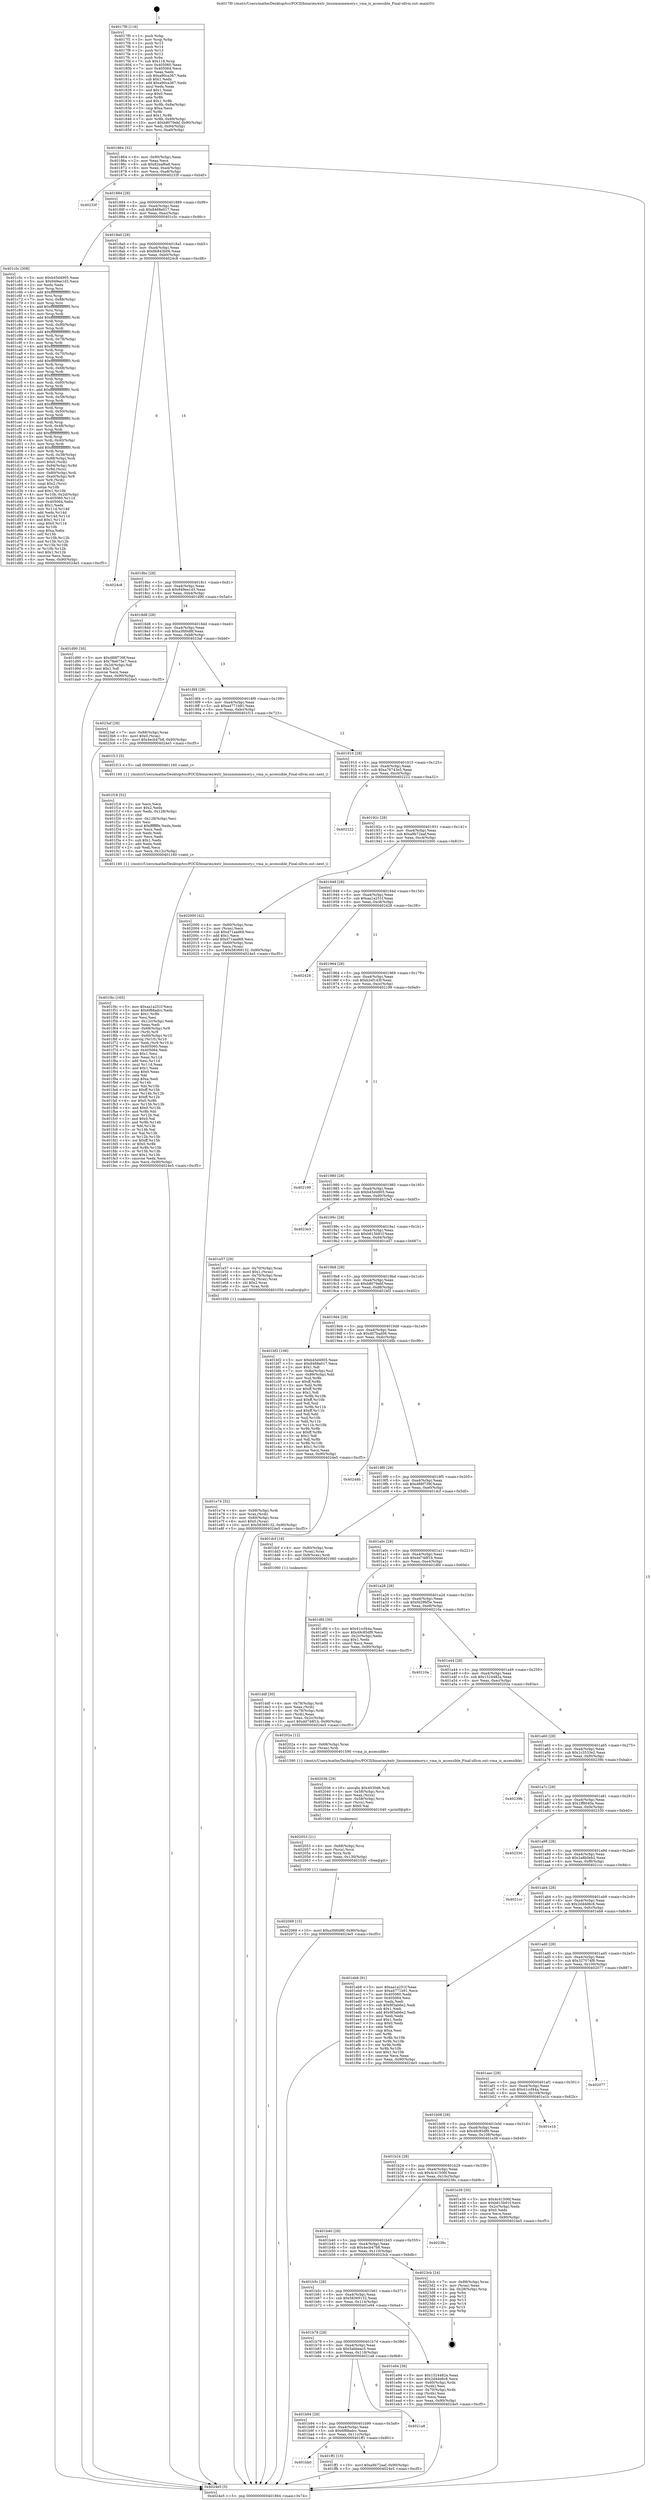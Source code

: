 digraph "0x4017f0" {
  label = "0x4017f0 (/mnt/c/Users/mathe/Desktop/tcc/POCII/binaries/extr_linuxmmmemory.c_vma_is_accessible_Final-ollvm.out::main(0))"
  labelloc = "t"
  node[shape=record]

  Entry [label="",width=0.3,height=0.3,shape=circle,fillcolor=black,style=filled]
  "0x401864" [label="{
     0x401864 [32]\l
     | [instrs]\l
     &nbsp;&nbsp;0x401864 \<+6\>: mov -0x90(%rbp),%eax\l
     &nbsp;&nbsp;0x40186a \<+2\>: mov %eax,%ecx\l
     &nbsp;&nbsp;0x40186c \<+6\>: sub $0x82eaf6a8,%ecx\l
     &nbsp;&nbsp;0x401872 \<+6\>: mov %eax,-0xa4(%rbp)\l
     &nbsp;&nbsp;0x401878 \<+6\>: mov %ecx,-0xa8(%rbp)\l
     &nbsp;&nbsp;0x40187e \<+6\>: je 000000000040233f \<main+0xb4f\>\l
  }"]
  "0x40233f" [label="{
     0x40233f\l
  }", style=dashed]
  "0x401884" [label="{
     0x401884 [28]\l
     | [instrs]\l
     &nbsp;&nbsp;0x401884 \<+5\>: jmp 0000000000401889 \<main+0x99\>\l
     &nbsp;&nbsp;0x401889 \<+6\>: mov -0xa4(%rbp),%eax\l
     &nbsp;&nbsp;0x40188f \<+5\>: sub $0x8468e017,%eax\l
     &nbsp;&nbsp;0x401894 \<+6\>: mov %eax,-0xac(%rbp)\l
     &nbsp;&nbsp;0x40189a \<+6\>: je 0000000000401c5c \<main+0x46c\>\l
  }"]
  Exit [label="",width=0.3,height=0.3,shape=circle,fillcolor=black,style=filled,peripheries=2]
  "0x401c5c" [label="{
     0x401c5c [308]\l
     | [instrs]\l
     &nbsp;&nbsp;0x401c5c \<+5\>: mov $0xb45d4905,%eax\l
     &nbsp;&nbsp;0x401c61 \<+5\>: mov $0x949ee1d3,%ecx\l
     &nbsp;&nbsp;0x401c66 \<+2\>: xor %edx,%edx\l
     &nbsp;&nbsp;0x401c68 \<+3\>: mov %rsp,%rsi\l
     &nbsp;&nbsp;0x401c6b \<+4\>: add $0xfffffffffffffff0,%rsi\l
     &nbsp;&nbsp;0x401c6f \<+3\>: mov %rsi,%rsp\l
     &nbsp;&nbsp;0x401c72 \<+7\>: mov %rsi,-0x88(%rbp)\l
     &nbsp;&nbsp;0x401c79 \<+3\>: mov %rsp,%rsi\l
     &nbsp;&nbsp;0x401c7c \<+4\>: add $0xfffffffffffffff0,%rsi\l
     &nbsp;&nbsp;0x401c80 \<+3\>: mov %rsi,%rsp\l
     &nbsp;&nbsp;0x401c83 \<+3\>: mov %rsp,%rdi\l
     &nbsp;&nbsp;0x401c86 \<+4\>: add $0xfffffffffffffff0,%rdi\l
     &nbsp;&nbsp;0x401c8a \<+3\>: mov %rdi,%rsp\l
     &nbsp;&nbsp;0x401c8d \<+4\>: mov %rdi,-0x80(%rbp)\l
     &nbsp;&nbsp;0x401c91 \<+3\>: mov %rsp,%rdi\l
     &nbsp;&nbsp;0x401c94 \<+4\>: add $0xfffffffffffffff0,%rdi\l
     &nbsp;&nbsp;0x401c98 \<+3\>: mov %rdi,%rsp\l
     &nbsp;&nbsp;0x401c9b \<+4\>: mov %rdi,-0x78(%rbp)\l
     &nbsp;&nbsp;0x401c9f \<+3\>: mov %rsp,%rdi\l
     &nbsp;&nbsp;0x401ca2 \<+4\>: add $0xfffffffffffffff0,%rdi\l
     &nbsp;&nbsp;0x401ca6 \<+3\>: mov %rdi,%rsp\l
     &nbsp;&nbsp;0x401ca9 \<+4\>: mov %rdi,-0x70(%rbp)\l
     &nbsp;&nbsp;0x401cad \<+3\>: mov %rsp,%rdi\l
     &nbsp;&nbsp;0x401cb0 \<+4\>: add $0xfffffffffffffff0,%rdi\l
     &nbsp;&nbsp;0x401cb4 \<+3\>: mov %rdi,%rsp\l
     &nbsp;&nbsp;0x401cb7 \<+4\>: mov %rdi,-0x68(%rbp)\l
     &nbsp;&nbsp;0x401cbb \<+3\>: mov %rsp,%rdi\l
     &nbsp;&nbsp;0x401cbe \<+4\>: add $0xfffffffffffffff0,%rdi\l
     &nbsp;&nbsp;0x401cc2 \<+3\>: mov %rdi,%rsp\l
     &nbsp;&nbsp;0x401cc5 \<+4\>: mov %rdi,-0x60(%rbp)\l
     &nbsp;&nbsp;0x401cc9 \<+3\>: mov %rsp,%rdi\l
     &nbsp;&nbsp;0x401ccc \<+4\>: add $0xfffffffffffffff0,%rdi\l
     &nbsp;&nbsp;0x401cd0 \<+3\>: mov %rdi,%rsp\l
     &nbsp;&nbsp;0x401cd3 \<+4\>: mov %rdi,-0x58(%rbp)\l
     &nbsp;&nbsp;0x401cd7 \<+3\>: mov %rsp,%rdi\l
     &nbsp;&nbsp;0x401cda \<+4\>: add $0xfffffffffffffff0,%rdi\l
     &nbsp;&nbsp;0x401cde \<+3\>: mov %rdi,%rsp\l
     &nbsp;&nbsp;0x401ce1 \<+4\>: mov %rdi,-0x50(%rbp)\l
     &nbsp;&nbsp;0x401ce5 \<+3\>: mov %rsp,%rdi\l
     &nbsp;&nbsp;0x401ce8 \<+4\>: add $0xfffffffffffffff0,%rdi\l
     &nbsp;&nbsp;0x401cec \<+3\>: mov %rdi,%rsp\l
     &nbsp;&nbsp;0x401cef \<+4\>: mov %rdi,-0x48(%rbp)\l
     &nbsp;&nbsp;0x401cf3 \<+3\>: mov %rsp,%rdi\l
     &nbsp;&nbsp;0x401cf6 \<+4\>: add $0xfffffffffffffff0,%rdi\l
     &nbsp;&nbsp;0x401cfa \<+3\>: mov %rdi,%rsp\l
     &nbsp;&nbsp;0x401cfd \<+4\>: mov %rdi,-0x40(%rbp)\l
     &nbsp;&nbsp;0x401d01 \<+3\>: mov %rsp,%rdi\l
     &nbsp;&nbsp;0x401d04 \<+4\>: add $0xfffffffffffffff0,%rdi\l
     &nbsp;&nbsp;0x401d08 \<+3\>: mov %rdi,%rsp\l
     &nbsp;&nbsp;0x401d0b \<+4\>: mov %rdi,-0x38(%rbp)\l
     &nbsp;&nbsp;0x401d0f \<+7\>: mov -0x88(%rbp),%rdi\l
     &nbsp;&nbsp;0x401d16 \<+6\>: movl $0x0,(%rdi)\l
     &nbsp;&nbsp;0x401d1c \<+7\>: mov -0x94(%rbp),%r8d\l
     &nbsp;&nbsp;0x401d23 \<+3\>: mov %r8d,(%rsi)\l
     &nbsp;&nbsp;0x401d26 \<+4\>: mov -0x80(%rbp),%rdi\l
     &nbsp;&nbsp;0x401d2a \<+7\>: mov -0xa0(%rbp),%r9\l
     &nbsp;&nbsp;0x401d31 \<+3\>: mov %r9,(%rdi)\l
     &nbsp;&nbsp;0x401d34 \<+3\>: cmpl $0x2,(%rsi)\l
     &nbsp;&nbsp;0x401d37 \<+4\>: setne %r10b\l
     &nbsp;&nbsp;0x401d3b \<+4\>: and $0x1,%r10b\l
     &nbsp;&nbsp;0x401d3f \<+4\>: mov %r10b,-0x2d(%rbp)\l
     &nbsp;&nbsp;0x401d43 \<+8\>: mov 0x405060,%r11d\l
     &nbsp;&nbsp;0x401d4b \<+7\>: mov 0x405064,%ebx\l
     &nbsp;&nbsp;0x401d52 \<+3\>: sub $0x1,%edx\l
     &nbsp;&nbsp;0x401d55 \<+3\>: mov %r11d,%r14d\l
     &nbsp;&nbsp;0x401d58 \<+3\>: add %edx,%r14d\l
     &nbsp;&nbsp;0x401d5b \<+4\>: imul %r14d,%r11d\l
     &nbsp;&nbsp;0x401d5f \<+4\>: and $0x1,%r11d\l
     &nbsp;&nbsp;0x401d63 \<+4\>: cmp $0x0,%r11d\l
     &nbsp;&nbsp;0x401d67 \<+4\>: sete %r10b\l
     &nbsp;&nbsp;0x401d6b \<+3\>: cmp $0xa,%ebx\l
     &nbsp;&nbsp;0x401d6e \<+4\>: setl %r15b\l
     &nbsp;&nbsp;0x401d72 \<+3\>: mov %r10b,%r12b\l
     &nbsp;&nbsp;0x401d75 \<+3\>: and %r15b,%r12b\l
     &nbsp;&nbsp;0x401d78 \<+3\>: xor %r15b,%r10b\l
     &nbsp;&nbsp;0x401d7b \<+3\>: or %r10b,%r12b\l
     &nbsp;&nbsp;0x401d7e \<+4\>: test $0x1,%r12b\l
     &nbsp;&nbsp;0x401d82 \<+3\>: cmovne %ecx,%eax\l
     &nbsp;&nbsp;0x401d85 \<+6\>: mov %eax,-0x90(%rbp)\l
     &nbsp;&nbsp;0x401d8b \<+5\>: jmp 00000000004024e5 \<main+0xcf5\>\l
  }"]
  "0x4018a0" [label="{
     0x4018a0 [28]\l
     | [instrs]\l
     &nbsp;&nbsp;0x4018a0 \<+5\>: jmp 00000000004018a5 \<main+0xb5\>\l
     &nbsp;&nbsp;0x4018a5 \<+6\>: mov -0xa4(%rbp),%eax\l
     &nbsp;&nbsp;0x4018ab \<+5\>: sub $0x8b843b06,%eax\l
     &nbsp;&nbsp;0x4018b0 \<+6\>: mov %eax,-0xb0(%rbp)\l
     &nbsp;&nbsp;0x4018b6 \<+6\>: je 00000000004024c8 \<main+0xcd8\>\l
  }"]
  "0x402068" [label="{
     0x402068 [15]\l
     | [instrs]\l
     &nbsp;&nbsp;0x402068 \<+10\>: movl $0xa3fd0d8f,-0x90(%rbp)\l
     &nbsp;&nbsp;0x402072 \<+5\>: jmp 00000000004024e5 \<main+0xcf5\>\l
  }"]
  "0x4024c8" [label="{
     0x4024c8\l
  }", style=dashed]
  "0x4018bc" [label="{
     0x4018bc [28]\l
     | [instrs]\l
     &nbsp;&nbsp;0x4018bc \<+5\>: jmp 00000000004018c1 \<main+0xd1\>\l
     &nbsp;&nbsp;0x4018c1 \<+6\>: mov -0xa4(%rbp),%eax\l
     &nbsp;&nbsp;0x4018c7 \<+5\>: sub $0x949ee1d3,%eax\l
     &nbsp;&nbsp;0x4018cc \<+6\>: mov %eax,-0xb4(%rbp)\l
     &nbsp;&nbsp;0x4018d2 \<+6\>: je 0000000000401d90 \<main+0x5a0\>\l
  }"]
  "0x402053" [label="{
     0x402053 [21]\l
     | [instrs]\l
     &nbsp;&nbsp;0x402053 \<+4\>: mov -0x68(%rbp),%rcx\l
     &nbsp;&nbsp;0x402057 \<+3\>: mov (%rcx),%rcx\l
     &nbsp;&nbsp;0x40205a \<+3\>: mov %rcx,%rdi\l
     &nbsp;&nbsp;0x40205d \<+6\>: mov %eax,-0x130(%rbp)\l
     &nbsp;&nbsp;0x402063 \<+5\>: call 0000000000401030 \<free@plt\>\l
     | [calls]\l
     &nbsp;&nbsp;0x401030 \{1\} (unknown)\l
  }"]
  "0x401d90" [label="{
     0x401d90 [30]\l
     | [instrs]\l
     &nbsp;&nbsp;0x401d90 \<+5\>: mov $0xd88f739f,%eax\l
     &nbsp;&nbsp;0x401d95 \<+5\>: mov $0x78e675e7,%ecx\l
     &nbsp;&nbsp;0x401d9a \<+3\>: mov -0x2d(%rbp),%dl\l
     &nbsp;&nbsp;0x401d9d \<+3\>: test $0x1,%dl\l
     &nbsp;&nbsp;0x401da0 \<+3\>: cmovne %ecx,%eax\l
     &nbsp;&nbsp;0x401da3 \<+6\>: mov %eax,-0x90(%rbp)\l
     &nbsp;&nbsp;0x401da9 \<+5\>: jmp 00000000004024e5 \<main+0xcf5\>\l
  }"]
  "0x4018d8" [label="{
     0x4018d8 [28]\l
     | [instrs]\l
     &nbsp;&nbsp;0x4018d8 \<+5\>: jmp 00000000004018dd \<main+0xed\>\l
     &nbsp;&nbsp;0x4018dd \<+6\>: mov -0xa4(%rbp),%eax\l
     &nbsp;&nbsp;0x4018e3 \<+5\>: sub $0xa3fd0d8f,%eax\l
     &nbsp;&nbsp;0x4018e8 \<+6\>: mov %eax,-0xb8(%rbp)\l
     &nbsp;&nbsp;0x4018ee \<+6\>: je 00000000004023af \<main+0xbbf\>\l
  }"]
  "0x402036" [label="{
     0x402036 [29]\l
     | [instrs]\l
     &nbsp;&nbsp;0x402036 \<+10\>: movabs $0x4030d6,%rdi\l
     &nbsp;&nbsp;0x402040 \<+4\>: mov -0x58(%rbp),%rcx\l
     &nbsp;&nbsp;0x402044 \<+2\>: mov %eax,(%rcx)\l
     &nbsp;&nbsp;0x402046 \<+4\>: mov -0x58(%rbp),%rcx\l
     &nbsp;&nbsp;0x40204a \<+2\>: mov (%rcx),%esi\l
     &nbsp;&nbsp;0x40204c \<+2\>: mov $0x0,%al\l
     &nbsp;&nbsp;0x40204e \<+5\>: call 0000000000401040 \<printf@plt\>\l
     | [calls]\l
     &nbsp;&nbsp;0x401040 \{1\} (unknown)\l
  }"]
  "0x4023af" [label="{
     0x4023af [28]\l
     | [instrs]\l
     &nbsp;&nbsp;0x4023af \<+7\>: mov -0x88(%rbp),%rax\l
     &nbsp;&nbsp;0x4023b6 \<+6\>: movl $0x0,(%rax)\l
     &nbsp;&nbsp;0x4023bc \<+10\>: movl $0x4ecb47b8,-0x90(%rbp)\l
     &nbsp;&nbsp;0x4023c6 \<+5\>: jmp 00000000004024e5 \<main+0xcf5\>\l
  }"]
  "0x4018f4" [label="{
     0x4018f4 [28]\l
     | [instrs]\l
     &nbsp;&nbsp;0x4018f4 \<+5\>: jmp 00000000004018f9 \<main+0x109\>\l
     &nbsp;&nbsp;0x4018f9 \<+6\>: mov -0xa4(%rbp),%eax\l
     &nbsp;&nbsp;0x4018ff \<+5\>: sub $0xa4771b91,%eax\l
     &nbsp;&nbsp;0x401904 \<+6\>: mov %eax,-0xbc(%rbp)\l
     &nbsp;&nbsp;0x40190a \<+6\>: je 0000000000401f13 \<main+0x723\>\l
  }"]
  "0x401bb0" [label="{
     0x401bb0\l
  }", style=dashed]
  "0x401f13" [label="{
     0x401f13 [5]\l
     | [instrs]\l
     &nbsp;&nbsp;0x401f13 \<+5\>: call 0000000000401160 \<next_i\>\l
     | [calls]\l
     &nbsp;&nbsp;0x401160 \{1\} (/mnt/c/Users/mathe/Desktop/tcc/POCII/binaries/extr_linuxmmmemory.c_vma_is_accessible_Final-ollvm.out::next_i)\l
  }"]
  "0x401910" [label="{
     0x401910 [28]\l
     | [instrs]\l
     &nbsp;&nbsp;0x401910 \<+5\>: jmp 0000000000401915 \<main+0x125\>\l
     &nbsp;&nbsp;0x401915 \<+6\>: mov -0xa4(%rbp),%eax\l
     &nbsp;&nbsp;0x40191b \<+5\>: sub $0xa76743e5,%eax\l
     &nbsp;&nbsp;0x401920 \<+6\>: mov %eax,-0xc0(%rbp)\l
     &nbsp;&nbsp;0x401926 \<+6\>: je 0000000000402222 \<main+0xa32\>\l
  }"]
  "0x401ff1" [label="{
     0x401ff1 [15]\l
     | [instrs]\l
     &nbsp;&nbsp;0x401ff1 \<+10\>: movl $0xa9b72aaf,-0x90(%rbp)\l
     &nbsp;&nbsp;0x401ffb \<+5\>: jmp 00000000004024e5 \<main+0xcf5\>\l
  }"]
  "0x402222" [label="{
     0x402222\l
  }", style=dashed]
  "0x40192c" [label="{
     0x40192c [28]\l
     | [instrs]\l
     &nbsp;&nbsp;0x40192c \<+5\>: jmp 0000000000401931 \<main+0x141\>\l
     &nbsp;&nbsp;0x401931 \<+6\>: mov -0xa4(%rbp),%eax\l
     &nbsp;&nbsp;0x401937 \<+5\>: sub $0xa9b72aaf,%eax\l
     &nbsp;&nbsp;0x40193c \<+6\>: mov %eax,-0xc4(%rbp)\l
     &nbsp;&nbsp;0x401942 \<+6\>: je 0000000000402000 \<main+0x810\>\l
  }"]
  "0x401b94" [label="{
     0x401b94 [28]\l
     | [instrs]\l
     &nbsp;&nbsp;0x401b94 \<+5\>: jmp 0000000000401b99 \<main+0x3a9\>\l
     &nbsp;&nbsp;0x401b99 \<+6\>: mov -0xa4(%rbp),%eax\l
     &nbsp;&nbsp;0x401b9f \<+5\>: sub $0x6f88adcc,%eax\l
     &nbsp;&nbsp;0x401ba4 \<+6\>: mov %eax,-0x11c(%rbp)\l
     &nbsp;&nbsp;0x401baa \<+6\>: je 0000000000401ff1 \<main+0x801\>\l
  }"]
  "0x402000" [label="{
     0x402000 [42]\l
     | [instrs]\l
     &nbsp;&nbsp;0x402000 \<+4\>: mov -0x60(%rbp),%rax\l
     &nbsp;&nbsp;0x402004 \<+2\>: mov (%rax),%ecx\l
     &nbsp;&nbsp;0x402006 \<+6\>: sub $0xd71aad69,%ecx\l
     &nbsp;&nbsp;0x40200c \<+3\>: add $0x1,%ecx\l
     &nbsp;&nbsp;0x40200f \<+6\>: add $0xd71aad69,%ecx\l
     &nbsp;&nbsp;0x402015 \<+4\>: mov -0x60(%rbp),%rax\l
     &nbsp;&nbsp;0x402019 \<+2\>: mov %ecx,(%rax)\l
     &nbsp;&nbsp;0x40201b \<+10\>: movl $0x58369132,-0x90(%rbp)\l
     &nbsp;&nbsp;0x402025 \<+5\>: jmp 00000000004024e5 \<main+0xcf5\>\l
  }"]
  "0x401948" [label="{
     0x401948 [28]\l
     | [instrs]\l
     &nbsp;&nbsp;0x401948 \<+5\>: jmp 000000000040194d \<main+0x15d\>\l
     &nbsp;&nbsp;0x40194d \<+6\>: mov -0xa4(%rbp),%eax\l
     &nbsp;&nbsp;0x401953 \<+5\>: sub $0xaa1a251f,%eax\l
     &nbsp;&nbsp;0x401958 \<+6\>: mov %eax,-0xc8(%rbp)\l
     &nbsp;&nbsp;0x40195e \<+6\>: je 0000000000402428 \<main+0xc38\>\l
  }"]
  "0x4021a8" [label="{
     0x4021a8\l
  }", style=dashed]
  "0x402428" [label="{
     0x402428\l
  }", style=dashed]
  "0x401964" [label="{
     0x401964 [28]\l
     | [instrs]\l
     &nbsp;&nbsp;0x401964 \<+5\>: jmp 0000000000401969 \<main+0x179\>\l
     &nbsp;&nbsp;0x401969 \<+6\>: mov -0xa4(%rbp),%eax\l
     &nbsp;&nbsp;0x40196f \<+5\>: sub $0xb2ef143f,%eax\l
     &nbsp;&nbsp;0x401974 \<+6\>: mov %eax,-0xcc(%rbp)\l
     &nbsp;&nbsp;0x40197a \<+6\>: je 0000000000402199 \<main+0x9a9\>\l
  }"]
  "0x401f4c" [label="{
     0x401f4c [165]\l
     | [instrs]\l
     &nbsp;&nbsp;0x401f4c \<+5\>: mov $0xaa1a251f,%ecx\l
     &nbsp;&nbsp;0x401f51 \<+5\>: mov $0x6f88adcc,%edx\l
     &nbsp;&nbsp;0x401f56 \<+3\>: mov $0x1,%r8b\l
     &nbsp;&nbsp;0x401f59 \<+2\>: xor %esi,%esi\l
     &nbsp;&nbsp;0x401f5b \<+6\>: mov -0x12c(%rbp),%edi\l
     &nbsp;&nbsp;0x401f61 \<+3\>: imul %eax,%edi\l
     &nbsp;&nbsp;0x401f64 \<+4\>: mov -0x68(%rbp),%r9\l
     &nbsp;&nbsp;0x401f68 \<+3\>: mov (%r9),%r9\l
     &nbsp;&nbsp;0x401f6b \<+4\>: mov -0x60(%rbp),%r10\l
     &nbsp;&nbsp;0x401f6f \<+3\>: movslq (%r10),%r10\l
     &nbsp;&nbsp;0x401f72 \<+4\>: mov %edi,(%r9,%r10,4)\l
     &nbsp;&nbsp;0x401f76 \<+7\>: mov 0x405060,%eax\l
     &nbsp;&nbsp;0x401f7d \<+7\>: mov 0x405064,%edi\l
     &nbsp;&nbsp;0x401f84 \<+3\>: sub $0x1,%esi\l
     &nbsp;&nbsp;0x401f87 \<+3\>: mov %eax,%r11d\l
     &nbsp;&nbsp;0x401f8a \<+3\>: add %esi,%r11d\l
     &nbsp;&nbsp;0x401f8d \<+4\>: imul %r11d,%eax\l
     &nbsp;&nbsp;0x401f91 \<+3\>: and $0x1,%eax\l
     &nbsp;&nbsp;0x401f94 \<+3\>: cmp $0x0,%eax\l
     &nbsp;&nbsp;0x401f97 \<+3\>: sete %bl\l
     &nbsp;&nbsp;0x401f9a \<+3\>: cmp $0xa,%edi\l
     &nbsp;&nbsp;0x401f9d \<+4\>: setl %r14b\l
     &nbsp;&nbsp;0x401fa1 \<+3\>: mov %bl,%r15b\l
     &nbsp;&nbsp;0x401fa4 \<+4\>: xor $0xff,%r15b\l
     &nbsp;&nbsp;0x401fa8 \<+3\>: mov %r14b,%r12b\l
     &nbsp;&nbsp;0x401fab \<+4\>: xor $0xff,%r12b\l
     &nbsp;&nbsp;0x401faf \<+4\>: xor $0x0,%r8b\l
     &nbsp;&nbsp;0x401fb3 \<+3\>: mov %r15b,%r13b\l
     &nbsp;&nbsp;0x401fb6 \<+4\>: and $0x0,%r13b\l
     &nbsp;&nbsp;0x401fba \<+3\>: and %r8b,%bl\l
     &nbsp;&nbsp;0x401fbd \<+3\>: mov %r12b,%al\l
     &nbsp;&nbsp;0x401fc0 \<+2\>: and $0x0,%al\l
     &nbsp;&nbsp;0x401fc2 \<+3\>: and %r8b,%r14b\l
     &nbsp;&nbsp;0x401fc5 \<+3\>: or %bl,%r13b\l
     &nbsp;&nbsp;0x401fc8 \<+3\>: or %r14b,%al\l
     &nbsp;&nbsp;0x401fcb \<+3\>: xor %al,%r13b\l
     &nbsp;&nbsp;0x401fce \<+3\>: or %r12b,%r15b\l
     &nbsp;&nbsp;0x401fd1 \<+4\>: xor $0xff,%r15b\l
     &nbsp;&nbsp;0x401fd5 \<+4\>: or $0x0,%r8b\l
     &nbsp;&nbsp;0x401fd9 \<+3\>: and %r8b,%r15b\l
     &nbsp;&nbsp;0x401fdc \<+3\>: or %r15b,%r13b\l
     &nbsp;&nbsp;0x401fdf \<+4\>: test $0x1,%r13b\l
     &nbsp;&nbsp;0x401fe3 \<+3\>: cmovne %edx,%ecx\l
     &nbsp;&nbsp;0x401fe6 \<+6\>: mov %ecx,-0x90(%rbp)\l
     &nbsp;&nbsp;0x401fec \<+5\>: jmp 00000000004024e5 \<main+0xcf5\>\l
  }"]
  "0x402199" [label="{
     0x402199\l
  }", style=dashed]
  "0x401980" [label="{
     0x401980 [28]\l
     | [instrs]\l
     &nbsp;&nbsp;0x401980 \<+5\>: jmp 0000000000401985 \<main+0x195\>\l
     &nbsp;&nbsp;0x401985 \<+6\>: mov -0xa4(%rbp),%eax\l
     &nbsp;&nbsp;0x40198b \<+5\>: sub $0xb45d4905,%eax\l
     &nbsp;&nbsp;0x401990 \<+6\>: mov %eax,-0xd0(%rbp)\l
     &nbsp;&nbsp;0x401996 \<+6\>: je 00000000004023e3 \<main+0xbf3\>\l
  }"]
  "0x401f18" [label="{
     0x401f18 [52]\l
     | [instrs]\l
     &nbsp;&nbsp;0x401f18 \<+2\>: xor %ecx,%ecx\l
     &nbsp;&nbsp;0x401f1a \<+5\>: mov $0x2,%edx\l
     &nbsp;&nbsp;0x401f1f \<+6\>: mov %edx,-0x128(%rbp)\l
     &nbsp;&nbsp;0x401f25 \<+1\>: cltd\l
     &nbsp;&nbsp;0x401f26 \<+6\>: mov -0x128(%rbp),%esi\l
     &nbsp;&nbsp;0x401f2c \<+2\>: idiv %esi\l
     &nbsp;&nbsp;0x401f2e \<+6\>: imul $0xfffffffe,%edx,%edx\l
     &nbsp;&nbsp;0x401f34 \<+2\>: mov %ecx,%edi\l
     &nbsp;&nbsp;0x401f36 \<+2\>: sub %edx,%edi\l
     &nbsp;&nbsp;0x401f38 \<+2\>: mov %ecx,%edx\l
     &nbsp;&nbsp;0x401f3a \<+3\>: sub $0x1,%edx\l
     &nbsp;&nbsp;0x401f3d \<+2\>: add %edx,%edi\l
     &nbsp;&nbsp;0x401f3f \<+2\>: sub %edi,%ecx\l
     &nbsp;&nbsp;0x401f41 \<+6\>: mov %ecx,-0x12c(%rbp)\l
     &nbsp;&nbsp;0x401f47 \<+5\>: call 0000000000401160 \<next_i\>\l
     | [calls]\l
     &nbsp;&nbsp;0x401160 \{1\} (/mnt/c/Users/mathe/Desktop/tcc/POCII/binaries/extr_linuxmmmemory.c_vma_is_accessible_Final-ollvm.out::next_i)\l
  }"]
  "0x4023e3" [label="{
     0x4023e3\l
  }", style=dashed]
  "0x40199c" [label="{
     0x40199c [28]\l
     | [instrs]\l
     &nbsp;&nbsp;0x40199c \<+5\>: jmp 00000000004019a1 \<main+0x1b1\>\l
     &nbsp;&nbsp;0x4019a1 \<+6\>: mov -0xa4(%rbp),%eax\l
     &nbsp;&nbsp;0x4019a7 \<+5\>: sub $0xb615b91f,%eax\l
     &nbsp;&nbsp;0x4019ac \<+6\>: mov %eax,-0xd4(%rbp)\l
     &nbsp;&nbsp;0x4019b2 \<+6\>: je 0000000000401e57 \<main+0x667\>\l
  }"]
  "0x401b78" [label="{
     0x401b78 [28]\l
     | [instrs]\l
     &nbsp;&nbsp;0x401b78 \<+5\>: jmp 0000000000401b7d \<main+0x38d\>\l
     &nbsp;&nbsp;0x401b7d \<+6\>: mov -0xa4(%rbp),%eax\l
     &nbsp;&nbsp;0x401b83 \<+5\>: sub $0x5abbeac5,%eax\l
     &nbsp;&nbsp;0x401b88 \<+6\>: mov %eax,-0x118(%rbp)\l
     &nbsp;&nbsp;0x401b8e \<+6\>: je 00000000004021a8 \<main+0x9b8\>\l
  }"]
  "0x401e57" [label="{
     0x401e57 [29]\l
     | [instrs]\l
     &nbsp;&nbsp;0x401e57 \<+4\>: mov -0x70(%rbp),%rax\l
     &nbsp;&nbsp;0x401e5b \<+6\>: movl $0x1,(%rax)\l
     &nbsp;&nbsp;0x401e61 \<+4\>: mov -0x70(%rbp),%rax\l
     &nbsp;&nbsp;0x401e65 \<+3\>: movslq (%rax),%rax\l
     &nbsp;&nbsp;0x401e68 \<+4\>: shl $0x2,%rax\l
     &nbsp;&nbsp;0x401e6c \<+3\>: mov %rax,%rdi\l
     &nbsp;&nbsp;0x401e6f \<+5\>: call 0000000000401050 \<malloc@plt\>\l
     | [calls]\l
     &nbsp;&nbsp;0x401050 \{1\} (unknown)\l
  }"]
  "0x4019b8" [label="{
     0x4019b8 [28]\l
     | [instrs]\l
     &nbsp;&nbsp;0x4019b8 \<+5\>: jmp 00000000004019bd \<main+0x1cd\>\l
     &nbsp;&nbsp;0x4019bd \<+6\>: mov -0xa4(%rbp),%eax\l
     &nbsp;&nbsp;0x4019c3 \<+5\>: sub $0xb8079ebf,%eax\l
     &nbsp;&nbsp;0x4019c8 \<+6\>: mov %eax,-0xd8(%rbp)\l
     &nbsp;&nbsp;0x4019ce \<+6\>: je 0000000000401bf2 \<main+0x402\>\l
  }"]
  "0x401e94" [label="{
     0x401e94 [36]\l
     | [instrs]\l
     &nbsp;&nbsp;0x401e94 \<+5\>: mov $0x1524482a,%eax\l
     &nbsp;&nbsp;0x401e99 \<+5\>: mov $0x2d4dd6c8,%ecx\l
     &nbsp;&nbsp;0x401e9e \<+4\>: mov -0x60(%rbp),%rdx\l
     &nbsp;&nbsp;0x401ea2 \<+2\>: mov (%rdx),%esi\l
     &nbsp;&nbsp;0x401ea4 \<+4\>: mov -0x70(%rbp),%rdx\l
     &nbsp;&nbsp;0x401ea8 \<+2\>: cmp (%rdx),%esi\l
     &nbsp;&nbsp;0x401eaa \<+3\>: cmovl %ecx,%eax\l
     &nbsp;&nbsp;0x401ead \<+6\>: mov %eax,-0x90(%rbp)\l
     &nbsp;&nbsp;0x401eb3 \<+5\>: jmp 00000000004024e5 \<main+0xcf5\>\l
  }"]
  "0x401bf2" [label="{
     0x401bf2 [106]\l
     | [instrs]\l
     &nbsp;&nbsp;0x401bf2 \<+5\>: mov $0xb45d4905,%eax\l
     &nbsp;&nbsp;0x401bf7 \<+5\>: mov $0x8468e017,%ecx\l
     &nbsp;&nbsp;0x401bfc \<+2\>: mov $0x1,%dl\l
     &nbsp;&nbsp;0x401bfe \<+7\>: mov -0x8a(%rbp),%sil\l
     &nbsp;&nbsp;0x401c05 \<+7\>: mov -0x89(%rbp),%dil\l
     &nbsp;&nbsp;0x401c0c \<+3\>: mov %sil,%r8b\l
     &nbsp;&nbsp;0x401c0f \<+4\>: xor $0xff,%r8b\l
     &nbsp;&nbsp;0x401c13 \<+3\>: mov %dil,%r9b\l
     &nbsp;&nbsp;0x401c16 \<+4\>: xor $0xff,%r9b\l
     &nbsp;&nbsp;0x401c1a \<+3\>: xor $0x1,%dl\l
     &nbsp;&nbsp;0x401c1d \<+3\>: mov %r8b,%r10b\l
     &nbsp;&nbsp;0x401c20 \<+4\>: and $0xff,%r10b\l
     &nbsp;&nbsp;0x401c24 \<+3\>: and %dl,%sil\l
     &nbsp;&nbsp;0x401c27 \<+3\>: mov %r9b,%r11b\l
     &nbsp;&nbsp;0x401c2a \<+4\>: and $0xff,%r11b\l
     &nbsp;&nbsp;0x401c2e \<+3\>: and %dl,%dil\l
     &nbsp;&nbsp;0x401c31 \<+3\>: or %sil,%r10b\l
     &nbsp;&nbsp;0x401c34 \<+3\>: or %dil,%r11b\l
     &nbsp;&nbsp;0x401c37 \<+3\>: xor %r11b,%r10b\l
     &nbsp;&nbsp;0x401c3a \<+3\>: or %r9b,%r8b\l
     &nbsp;&nbsp;0x401c3d \<+4\>: xor $0xff,%r8b\l
     &nbsp;&nbsp;0x401c41 \<+3\>: or $0x1,%dl\l
     &nbsp;&nbsp;0x401c44 \<+3\>: and %dl,%r8b\l
     &nbsp;&nbsp;0x401c47 \<+3\>: or %r8b,%r10b\l
     &nbsp;&nbsp;0x401c4a \<+4\>: test $0x1,%r10b\l
     &nbsp;&nbsp;0x401c4e \<+3\>: cmovne %ecx,%eax\l
     &nbsp;&nbsp;0x401c51 \<+6\>: mov %eax,-0x90(%rbp)\l
     &nbsp;&nbsp;0x401c57 \<+5\>: jmp 00000000004024e5 \<main+0xcf5\>\l
  }"]
  "0x4019d4" [label="{
     0x4019d4 [28]\l
     | [instrs]\l
     &nbsp;&nbsp;0x4019d4 \<+5\>: jmp 00000000004019d9 \<main+0x1e9\>\l
     &nbsp;&nbsp;0x4019d9 \<+6\>: mov -0xa4(%rbp),%eax\l
     &nbsp;&nbsp;0x4019df \<+5\>: sub $0xd07bad08,%eax\l
     &nbsp;&nbsp;0x4019e4 \<+6\>: mov %eax,-0xdc(%rbp)\l
     &nbsp;&nbsp;0x4019ea \<+6\>: je 000000000040248b \<main+0xc9b\>\l
  }"]
  "0x4024e5" [label="{
     0x4024e5 [5]\l
     | [instrs]\l
     &nbsp;&nbsp;0x4024e5 \<+5\>: jmp 0000000000401864 \<main+0x74\>\l
  }"]
  "0x4017f0" [label="{
     0x4017f0 [116]\l
     | [instrs]\l
     &nbsp;&nbsp;0x4017f0 \<+1\>: push %rbp\l
     &nbsp;&nbsp;0x4017f1 \<+3\>: mov %rsp,%rbp\l
     &nbsp;&nbsp;0x4017f4 \<+2\>: push %r15\l
     &nbsp;&nbsp;0x4017f6 \<+2\>: push %r14\l
     &nbsp;&nbsp;0x4017f8 \<+2\>: push %r13\l
     &nbsp;&nbsp;0x4017fa \<+2\>: push %r12\l
     &nbsp;&nbsp;0x4017fc \<+1\>: push %rbx\l
     &nbsp;&nbsp;0x4017fd \<+7\>: sub $0x118,%rsp\l
     &nbsp;&nbsp;0x401804 \<+7\>: mov 0x405060,%eax\l
     &nbsp;&nbsp;0x40180b \<+7\>: mov 0x405064,%ecx\l
     &nbsp;&nbsp;0x401812 \<+2\>: mov %eax,%edx\l
     &nbsp;&nbsp;0x401814 \<+6\>: sub $0xa90ca367,%edx\l
     &nbsp;&nbsp;0x40181a \<+3\>: sub $0x1,%edx\l
     &nbsp;&nbsp;0x40181d \<+6\>: add $0xa90ca367,%edx\l
     &nbsp;&nbsp;0x401823 \<+3\>: imul %edx,%eax\l
     &nbsp;&nbsp;0x401826 \<+3\>: and $0x1,%eax\l
     &nbsp;&nbsp;0x401829 \<+3\>: cmp $0x0,%eax\l
     &nbsp;&nbsp;0x40182c \<+4\>: sete %r8b\l
     &nbsp;&nbsp;0x401830 \<+4\>: and $0x1,%r8b\l
     &nbsp;&nbsp;0x401834 \<+7\>: mov %r8b,-0x8a(%rbp)\l
     &nbsp;&nbsp;0x40183b \<+3\>: cmp $0xa,%ecx\l
     &nbsp;&nbsp;0x40183e \<+4\>: setl %r8b\l
     &nbsp;&nbsp;0x401842 \<+4\>: and $0x1,%r8b\l
     &nbsp;&nbsp;0x401846 \<+7\>: mov %r8b,-0x89(%rbp)\l
     &nbsp;&nbsp;0x40184d \<+10\>: movl $0xb8079ebf,-0x90(%rbp)\l
     &nbsp;&nbsp;0x401857 \<+6\>: mov %edi,-0x94(%rbp)\l
     &nbsp;&nbsp;0x40185d \<+7\>: mov %rsi,-0xa0(%rbp)\l
  }"]
  "0x401b5c" [label="{
     0x401b5c [28]\l
     | [instrs]\l
     &nbsp;&nbsp;0x401b5c \<+5\>: jmp 0000000000401b61 \<main+0x371\>\l
     &nbsp;&nbsp;0x401b61 \<+6\>: mov -0xa4(%rbp),%eax\l
     &nbsp;&nbsp;0x401b67 \<+5\>: sub $0x58369132,%eax\l
     &nbsp;&nbsp;0x401b6c \<+6\>: mov %eax,-0x114(%rbp)\l
     &nbsp;&nbsp;0x401b72 \<+6\>: je 0000000000401e94 \<main+0x6a4\>\l
  }"]
  "0x4023cb" [label="{
     0x4023cb [24]\l
     | [instrs]\l
     &nbsp;&nbsp;0x4023cb \<+7\>: mov -0x88(%rbp),%rax\l
     &nbsp;&nbsp;0x4023d2 \<+2\>: mov (%rax),%eax\l
     &nbsp;&nbsp;0x4023d4 \<+4\>: lea -0x28(%rbp),%rsp\l
     &nbsp;&nbsp;0x4023d8 \<+1\>: pop %rbx\l
     &nbsp;&nbsp;0x4023d9 \<+2\>: pop %r12\l
     &nbsp;&nbsp;0x4023db \<+2\>: pop %r13\l
     &nbsp;&nbsp;0x4023dd \<+2\>: pop %r14\l
     &nbsp;&nbsp;0x4023df \<+2\>: pop %r15\l
     &nbsp;&nbsp;0x4023e1 \<+1\>: pop %rbp\l
     &nbsp;&nbsp;0x4023e2 \<+1\>: ret\l
  }"]
  "0x40248b" [label="{
     0x40248b\l
  }", style=dashed]
  "0x4019f0" [label="{
     0x4019f0 [28]\l
     | [instrs]\l
     &nbsp;&nbsp;0x4019f0 \<+5\>: jmp 00000000004019f5 \<main+0x205\>\l
     &nbsp;&nbsp;0x4019f5 \<+6\>: mov -0xa4(%rbp),%eax\l
     &nbsp;&nbsp;0x4019fb \<+5\>: sub $0xd88f739f,%eax\l
     &nbsp;&nbsp;0x401a00 \<+6\>: mov %eax,-0xe0(%rbp)\l
     &nbsp;&nbsp;0x401a06 \<+6\>: je 0000000000401dcf \<main+0x5df\>\l
  }"]
  "0x401b40" [label="{
     0x401b40 [28]\l
     | [instrs]\l
     &nbsp;&nbsp;0x401b40 \<+5\>: jmp 0000000000401b45 \<main+0x355\>\l
     &nbsp;&nbsp;0x401b45 \<+6\>: mov -0xa4(%rbp),%eax\l
     &nbsp;&nbsp;0x401b4b \<+5\>: sub $0x4ecb47b8,%eax\l
     &nbsp;&nbsp;0x401b50 \<+6\>: mov %eax,-0x110(%rbp)\l
     &nbsp;&nbsp;0x401b56 \<+6\>: je 00000000004023cb \<main+0xbdb\>\l
  }"]
  "0x401dcf" [label="{
     0x401dcf [16]\l
     | [instrs]\l
     &nbsp;&nbsp;0x401dcf \<+4\>: mov -0x80(%rbp),%rax\l
     &nbsp;&nbsp;0x401dd3 \<+3\>: mov (%rax),%rax\l
     &nbsp;&nbsp;0x401dd6 \<+4\>: mov 0x8(%rax),%rdi\l
     &nbsp;&nbsp;0x401dda \<+5\>: call 0000000000401060 \<atoi@plt\>\l
     | [calls]\l
     &nbsp;&nbsp;0x401060 \{1\} (unknown)\l
  }"]
  "0x401a0c" [label="{
     0x401a0c [28]\l
     | [instrs]\l
     &nbsp;&nbsp;0x401a0c \<+5\>: jmp 0000000000401a11 \<main+0x221\>\l
     &nbsp;&nbsp;0x401a11 \<+6\>: mov -0xa4(%rbp),%eax\l
     &nbsp;&nbsp;0x401a17 \<+5\>: sub $0xdd748f1b,%eax\l
     &nbsp;&nbsp;0x401a1c \<+6\>: mov %eax,-0xe4(%rbp)\l
     &nbsp;&nbsp;0x401a22 \<+6\>: je 0000000000401dfd \<main+0x60d\>\l
  }"]
  "0x401ddf" [label="{
     0x401ddf [30]\l
     | [instrs]\l
     &nbsp;&nbsp;0x401ddf \<+4\>: mov -0x78(%rbp),%rdi\l
     &nbsp;&nbsp;0x401de3 \<+2\>: mov %eax,(%rdi)\l
     &nbsp;&nbsp;0x401de5 \<+4\>: mov -0x78(%rbp),%rdi\l
     &nbsp;&nbsp;0x401de9 \<+2\>: mov (%rdi),%eax\l
     &nbsp;&nbsp;0x401deb \<+3\>: mov %eax,-0x2c(%rbp)\l
     &nbsp;&nbsp;0x401dee \<+10\>: movl $0xdd748f1b,-0x90(%rbp)\l
     &nbsp;&nbsp;0x401df8 \<+5\>: jmp 00000000004024e5 \<main+0xcf5\>\l
  }"]
  "0x40238c" [label="{
     0x40238c\l
  }", style=dashed]
  "0x401dfd" [label="{
     0x401dfd [30]\l
     | [instrs]\l
     &nbsp;&nbsp;0x401dfd \<+5\>: mov $0x41ccf44a,%eax\l
     &nbsp;&nbsp;0x401e02 \<+5\>: mov $0x49c85df9,%ecx\l
     &nbsp;&nbsp;0x401e07 \<+3\>: mov -0x2c(%rbp),%edx\l
     &nbsp;&nbsp;0x401e0a \<+3\>: cmp $0x1,%edx\l
     &nbsp;&nbsp;0x401e0d \<+3\>: cmovl %ecx,%eax\l
     &nbsp;&nbsp;0x401e10 \<+6\>: mov %eax,-0x90(%rbp)\l
     &nbsp;&nbsp;0x401e16 \<+5\>: jmp 00000000004024e5 \<main+0xcf5\>\l
  }"]
  "0x401a28" [label="{
     0x401a28 [28]\l
     | [instrs]\l
     &nbsp;&nbsp;0x401a28 \<+5\>: jmp 0000000000401a2d \<main+0x23d\>\l
     &nbsp;&nbsp;0x401a2d \<+6\>: mov -0xa4(%rbp),%eax\l
     &nbsp;&nbsp;0x401a33 \<+5\>: sub $0xf4296f5e,%eax\l
     &nbsp;&nbsp;0x401a38 \<+6\>: mov %eax,-0xe8(%rbp)\l
     &nbsp;&nbsp;0x401a3e \<+6\>: je 000000000040210a \<main+0x91a\>\l
  }"]
  "0x401e74" [label="{
     0x401e74 [32]\l
     | [instrs]\l
     &nbsp;&nbsp;0x401e74 \<+4\>: mov -0x68(%rbp),%rdi\l
     &nbsp;&nbsp;0x401e78 \<+3\>: mov %rax,(%rdi)\l
     &nbsp;&nbsp;0x401e7b \<+4\>: mov -0x60(%rbp),%rax\l
     &nbsp;&nbsp;0x401e7f \<+6\>: movl $0x0,(%rax)\l
     &nbsp;&nbsp;0x401e85 \<+10\>: movl $0x58369132,-0x90(%rbp)\l
     &nbsp;&nbsp;0x401e8f \<+5\>: jmp 00000000004024e5 \<main+0xcf5\>\l
  }"]
  "0x40210a" [label="{
     0x40210a\l
  }", style=dashed]
  "0x401a44" [label="{
     0x401a44 [28]\l
     | [instrs]\l
     &nbsp;&nbsp;0x401a44 \<+5\>: jmp 0000000000401a49 \<main+0x259\>\l
     &nbsp;&nbsp;0x401a49 \<+6\>: mov -0xa4(%rbp),%eax\l
     &nbsp;&nbsp;0x401a4f \<+5\>: sub $0x1524482a,%eax\l
     &nbsp;&nbsp;0x401a54 \<+6\>: mov %eax,-0xec(%rbp)\l
     &nbsp;&nbsp;0x401a5a \<+6\>: je 000000000040202a \<main+0x83a\>\l
  }"]
  "0x401b24" [label="{
     0x401b24 [28]\l
     | [instrs]\l
     &nbsp;&nbsp;0x401b24 \<+5\>: jmp 0000000000401b29 \<main+0x339\>\l
     &nbsp;&nbsp;0x401b29 \<+6\>: mov -0xa4(%rbp),%eax\l
     &nbsp;&nbsp;0x401b2f \<+5\>: sub $0x4c41506f,%eax\l
     &nbsp;&nbsp;0x401b34 \<+6\>: mov %eax,-0x10c(%rbp)\l
     &nbsp;&nbsp;0x401b3a \<+6\>: je 000000000040238c \<main+0xb9c\>\l
  }"]
  "0x40202a" [label="{
     0x40202a [12]\l
     | [instrs]\l
     &nbsp;&nbsp;0x40202a \<+4\>: mov -0x68(%rbp),%rax\l
     &nbsp;&nbsp;0x40202e \<+3\>: mov (%rax),%rdi\l
     &nbsp;&nbsp;0x402031 \<+5\>: call 0000000000401590 \<vma_is_accessible\>\l
     | [calls]\l
     &nbsp;&nbsp;0x401590 \{1\} (/mnt/c/Users/mathe/Desktop/tcc/POCII/binaries/extr_linuxmmmemory.c_vma_is_accessible_Final-ollvm.out::vma_is_accessible)\l
  }"]
  "0x401a60" [label="{
     0x401a60 [28]\l
     | [instrs]\l
     &nbsp;&nbsp;0x401a60 \<+5\>: jmp 0000000000401a65 \<main+0x275\>\l
     &nbsp;&nbsp;0x401a65 \<+6\>: mov -0xa4(%rbp),%eax\l
     &nbsp;&nbsp;0x401a6b \<+5\>: sub $0x1c3533e2,%eax\l
     &nbsp;&nbsp;0x401a70 \<+6\>: mov %eax,-0xf0(%rbp)\l
     &nbsp;&nbsp;0x401a76 \<+6\>: je 000000000040239b \<main+0xbab\>\l
  }"]
  "0x401e39" [label="{
     0x401e39 [30]\l
     | [instrs]\l
     &nbsp;&nbsp;0x401e39 \<+5\>: mov $0x4c41506f,%eax\l
     &nbsp;&nbsp;0x401e3e \<+5\>: mov $0xb615b91f,%ecx\l
     &nbsp;&nbsp;0x401e43 \<+3\>: mov -0x2c(%rbp),%edx\l
     &nbsp;&nbsp;0x401e46 \<+3\>: cmp $0x0,%edx\l
     &nbsp;&nbsp;0x401e49 \<+3\>: cmove %ecx,%eax\l
     &nbsp;&nbsp;0x401e4c \<+6\>: mov %eax,-0x90(%rbp)\l
     &nbsp;&nbsp;0x401e52 \<+5\>: jmp 00000000004024e5 \<main+0xcf5\>\l
  }"]
  "0x40239b" [label="{
     0x40239b\l
  }", style=dashed]
  "0x401a7c" [label="{
     0x401a7c [28]\l
     | [instrs]\l
     &nbsp;&nbsp;0x401a7c \<+5\>: jmp 0000000000401a81 \<main+0x291\>\l
     &nbsp;&nbsp;0x401a81 \<+6\>: mov -0xa4(%rbp),%eax\l
     &nbsp;&nbsp;0x401a87 \<+5\>: sub $0x1ff8040a,%eax\l
     &nbsp;&nbsp;0x401a8c \<+6\>: mov %eax,-0xf4(%rbp)\l
     &nbsp;&nbsp;0x401a92 \<+6\>: je 0000000000402330 \<main+0xb40\>\l
  }"]
  "0x401b08" [label="{
     0x401b08 [28]\l
     | [instrs]\l
     &nbsp;&nbsp;0x401b08 \<+5\>: jmp 0000000000401b0d \<main+0x31d\>\l
     &nbsp;&nbsp;0x401b0d \<+6\>: mov -0xa4(%rbp),%eax\l
     &nbsp;&nbsp;0x401b13 \<+5\>: sub $0x49c85df9,%eax\l
     &nbsp;&nbsp;0x401b18 \<+6\>: mov %eax,-0x108(%rbp)\l
     &nbsp;&nbsp;0x401b1e \<+6\>: je 0000000000401e39 \<main+0x649\>\l
  }"]
  "0x402330" [label="{
     0x402330\l
  }", style=dashed]
  "0x401a98" [label="{
     0x401a98 [28]\l
     | [instrs]\l
     &nbsp;&nbsp;0x401a98 \<+5\>: jmp 0000000000401a9d \<main+0x2ad\>\l
     &nbsp;&nbsp;0x401a9d \<+6\>: mov -0xa4(%rbp),%eax\l
     &nbsp;&nbsp;0x401aa3 \<+5\>: sub $0x2a8b0eb2,%eax\l
     &nbsp;&nbsp;0x401aa8 \<+6\>: mov %eax,-0xf8(%rbp)\l
     &nbsp;&nbsp;0x401aae \<+6\>: je 00000000004021cc \<main+0x9dc\>\l
  }"]
  "0x401e1b" [label="{
     0x401e1b\l
  }", style=dashed]
  "0x4021cc" [label="{
     0x4021cc\l
  }", style=dashed]
  "0x401ab4" [label="{
     0x401ab4 [28]\l
     | [instrs]\l
     &nbsp;&nbsp;0x401ab4 \<+5\>: jmp 0000000000401ab9 \<main+0x2c9\>\l
     &nbsp;&nbsp;0x401ab9 \<+6\>: mov -0xa4(%rbp),%eax\l
     &nbsp;&nbsp;0x401abf \<+5\>: sub $0x2d4dd6c8,%eax\l
     &nbsp;&nbsp;0x401ac4 \<+6\>: mov %eax,-0xfc(%rbp)\l
     &nbsp;&nbsp;0x401aca \<+6\>: je 0000000000401eb8 \<main+0x6c8\>\l
  }"]
  "0x401aec" [label="{
     0x401aec [28]\l
     | [instrs]\l
     &nbsp;&nbsp;0x401aec \<+5\>: jmp 0000000000401af1 \<main+0x301\>\l
     &nbsp;&nbsp;0x401af1 \<+6\>: mov -0xa4(%rbp),%eax\l
     &nbsp;&nbsp;0x401af7 \<+5\>: sub $0x41ccf44a,%eax\l
     &nbsp;&nbsp;0x401afc \<+6\>: mov %eax,-0x104(%rbp)\l
     &nbsp;&nbsp;0x401b02 \<+6\>: je 0000000000401e1b \<main+0x62b\>\l
  }"]
  "0x401eb8" [label="{
     0x401eb8 [91]\l
     | [instrs]\l
     &nbsp;&nbsp;0x401eb8 \<+5\>: mov $0xaa1a251f,%eax\l
     &nbsp;&nbsp;0x401ebd \<+5\>: mov $0xa4771b91,%ecx\l
     &nbsp;&nbsp;0x401ec2 \<+7\>: mov 0x405060,%edx\l
     &nbsp;&nbsp;0x401ec9 \<+7\>: mov 0x405064,%esi\l
     &nbsp;&nbsp;0x401ed0 \<+2\>: mov %edx,%edi\l
     &nbsp;&nbsp;0x401ed2 \<+6\>: sub $0x9f3ab6e2,%edi\l
     &nbsp;&nbsp;0x401ed8 \<+3\>: sub $0x1,%edi\l
     &nbsp;&nbsp;0x401edb \<+6\>: add $0x9f3ab6e2,%edi\l
     &nbsp;&nbsp;0x401ee1 \<+3\>: imul %edi,%edx\l
     &nbsp;&nbsp;0x401ee4 \<+3\>: and $0x1,%edx\l
     &nbsp;&nbsp;0x401ee7 \<+3\>: cmp $0x0,%edx\l
     &nbsp;&nbsp;0x401eea \<+4\>: sete %r8b\l
     &nbsp;&nbsp;0x401eee \<+3\>: cmp $0xa,%esi\l
     &nbsp;&nbsp;0x401ef1 \<+4\>: setl %r9b\l
     &nbsp;&nbsp;0x401ef5 \<+3\>: mov %r8b,%r10b\l
     &nbsp;&nbsp;0x401ef8 \<+3\>: and %r9b,%r10b\l
     &nbsp;&nbsp;0x401efb \<+3\>: xor %r9b,%r8b\l
     &nbsp;&nbsp;0x401efe \<+3\>: or %r8b,%r10b\l
     &nbsp;&nbsp;0x401f01 \<+4\>: test $0x1,%r10b\l
     &nbsp;&nbsp;0x401f05 \<+3\>: cmovne %ecx,%eax\l
     &nbsp;&nbsp;0x401f08 \<+6\>: mov %eax,-0x90(%rbp)\l
     &nbsp;&nbsp;0x401f0e \<+5\>: jmp 00000000004024e5 \<main+0xcf5\>\l
  }"]
  "0x401ad0" [label="{
     0x401ad0 [28]\l
     | [instrs]\l
     &nbsp;&nbsp;0x401ad0 \<+5\>: jmp 0000000000401ad5 \<main+0x2e5\>\l
     &nbsp;&nbsp;0x401ad5 \<+6\>: mov -0xa4(%rbp),%eax\l
     &nbsp;&nbsp;0x401adb \<+5\>: sub $0x327074f8,%eax\l
     &nbsp;&nbsp;0x401ae0 \<+6\>: mov %eax,-0x100(%rbp)\l
     &nbsp;&nbsp;0x401ae6 \<+6\>: je 0000000000402077 \<main+0x887\>\l
  }"]
  "0x402077" [label="{
     0x402077\l
  }", style=dashed]
  Entry -> "0x4017f0" [label=" 1"]
  "0x401864" -> "0x40233f" [label=" 0"]
  "0x401864" -> "0x401884" [label=" 16"]
  "0x4023cb" -> Exit [label=" 1"]
  "0x401884" -> "0x401c5c" [label=" 1"]
  "0x401884" -> "0x4018a0" [label=" 15"]
  "0x4023af" -> "0x4024e5" [label=" 1"]
  "0x4018a0" -> "0x4024c8" [label=" 0"]
  "0x4018a0" -> "0x4018bc" [label=" 15"]
  "0x402068" -> "0x4024e5" [label=" 1"]
  "0x4018bc" -> "0x401d90" [label=" 1"]
  "0x4018bc" -> "0x4018d8" [label=" 14"]
  "0x402053" -> "0x402068" [label=" 1"]
  "0x4018d8" -> "0x4023af" [label=" 1"]
  "0x4018d8" -> "0x4018f4" [label=" 13"]
  "0x402036" -> "0x402053" [label=" 1"]
  "0x4018f4" -> "0x401f13" [label=" 1"]
  "0x4018f4" -> "0x401910" [label=" 12"]
  "0x40202a" -> "0x402036" [label=" 1"]
  "0x401910" -> "0x402222" [label=" 0"]
  "0x401910" -> "0x40192c" [label=" 12"]
  "0x402000" -> "0x4024e5" [label=" 1"]
  "0x40192c" -> "0x402000" [label=" 1"]
  "0x40192c" -> "0x401948" [label=" 11"]
  "0x401b94" -> "0x401bb0" [label=" 0"]
  "0x401948" -> "0x402428" [label=" 0"]
  "0x401948" -> "0x401964" [label=" 11"]
  "0x401b94" -> "0x401ff1" [label=" 1"]
  "0x401964" -> "0x402199" [label=" 0"]
  "0x401964" -> "0x401980" [label=" 11"]
  "0x401b78" -> "0x401b94" [label=" 1"]
  "0x401980" -> "0x4023e3" [label=" 0"]
  "0x401980" -> "0x40199c" [label=" 11"]
  "0x401b78" -> "0x4021a8" [label=" 0"]
  "0x40199c" -> "0x401e57" [label=" 1"]
  "0x40199c" -> "0x4019b8" [label=" 10"]
  "0x401ff1" -> "0x4024e5" [label=" 1"]
  "0x4019b8" -> "0x401bf2" [label=" 1"]
  "0x4019b8" -> "0x4019d4" [label=" 9"]
  "0x401bf2" -> "0x4024e5" [label=" 1"]
  "0x4017f0" -> "0x401864" [label=" 1"]
  "0x4024e5" -> "0x401864" [label=" 15"]
  "0x401f4c" -> "0x4024e5" [label=" 1"]
  "0x401c5c" -> "0x4024e5" [label=" 1"]
  "0x401d90" -> "0x4024e5" [label=" 1"]
  "0x401f13" -> "0x401f18" [label=" 1"]
  "0x4019d4" -> "0x40248b" [label=" 0"]
  "0x4019d4" -> "0x4019f0" [label=" 9"]
  "0x401eb8" -> "0x4024e5" [label=" 1"]
  "0x4019f0" -> "0x401dcf" [label=" 1"]
  "0x4019f0" -> "0x401a0c" [label=" 8"]
  "0x401dcf" -> "0x401ddf" [label=" 1"]
  "0x401ddf" -> "0x4024e5" [label=" 1"]
  "0x401b5c" -> "0x401b78" [label=" 1"]
  "0x401a0c" -> "0x401dfd" [label=" 1"]
  "0x401a0c" -> "0x401a28" [label=" 7"]
  "0x401dfd" -> "0x4024e5" [label=" 1"]
  "0x401b5c" -> "0x401e94" [label=" 2"]
  "0x401a28" -> "0x40210a" [label=" 0"]
  "0x401a28" -> "0x401a44" [label=" 7"]
  "0x401b40" -> "0x401b5c" [label=" 3"]
  "0x401a44" -> "0x40202a" [label=" 1"]
  "0x401a44" -> "0x401a60" [label=" 6"]
  "0x401b40" -> "0x4023cb" [label=" 1"]
  "0x401a60" -> "0x40239b" [label=" 0"]
  "0x401a60" -> "0x401a7c" [label=" 6"]
  "0x401e94" -> "0x4024e5" [label=" 2"]
  "0x401a7c" -> "0x402330" [label=" 0"]
  "0x401a7c" -> "0x401a98" [label=" 6"]
  "0x401b24" -> "0x40238c" [label=" 0"]
  "0x401a98" -> "0x4021cc" [label=" 0"]
  "0x401a98" -> "0x401ab4" [label=" 6"]
  "0x401f18" -> "0x401f4c" [label=" 1"]
  "0x401ab4" -> "0x401eb8" [label=" 1"]
  "0x401ab4" -> "0x401ad0" [label=" 5"]
  "0x401e57" -> "0x401e74" [label=" 1"]
  "0x401ad0" -> "0x402077" [label=" 0"]
  "0x401ad0" -> "0x401aec" [label=" 5"]
  "0x401e74" -> "0x4024e5" [label=" 1"]
  "0x401aec" -> "0x401e1b" [label=" 0"]
  "0x401aec" -> "0x401b08" [label=" 5"]
  "0x401b24" -> "0x401b40" [label=" 4"]
  "0x401b08" -> "0x401e39" [label=" 1"]
  "0x401b08" -> "0x401b24" [label=" 4"]
  "0x401e39" -> "0x4024e5" [label=" 1"]
}
